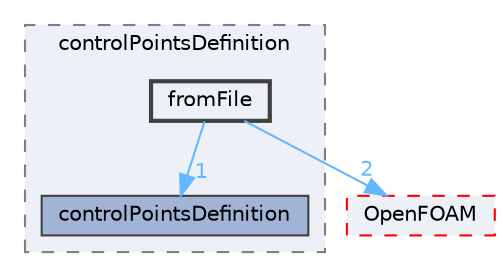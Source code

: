 digraph "src/optimisation/adjointOptimisation/adjoint/parameterization/NURBS/NURBS3DVolume/controlPointsDefinition/fromFile"
{
 // LATEX_PDF_SIZE
  bgcolor="transparent";
  edge [fontname=Helvetica,fontsize=10,labelfontname=Helvetica,labelfontsize=10];
  node [fontname=Helvetica,fontsize=10,shape=box,height=0.2,width=0.4];
  compound=true
  subgraph clusterdir_390a8c94c7f8df6137ee0cf11814cb76 {
    graph [ bgcolor="#edf0f7", pencolor="grey50", label="controlPointsDefinition", fontname=Helvetica,fontsize=10 style="filled,dashed", URL="dir_390a8c94c7f8df6137ee0cf11814cb76.html",tooltip=""]
  dir_917baed570c09728edb87e66cd6bb58e [label="controlPointsDefinition", fillcolor="#a2b4d6", color="grey25", style="filled", URL="dir_917baed570c09728edb87e66cd6bb58e.html",tooltip=""];
  dir_0f55c2461d2cbf53ff63eeb54a969ebf [label="fromFile", fillcolor="#edf0f7", color="grey25", style="filled,bold", URL="dir_0f55c2461d2cbf53ff63eeb54a969ebf.html",tooltip=""];
  }
  dir_c5473ff19b20e6ec4dfe5c310b3778a8 [label="OpenFOAM", fillcolor="#edf0f7", color="red", style="filled,dashed", URL="dir_c5473ff19b20e6ec4dfe5c310b3778a8.html",tooltip=""];
  dir_0f55c2461d2cbf53ff63eeb54a969ebf->dir_917baed570c09728edb87e66cd6bb58e [headlabel="1", labeldistance=1.5 headhref="dir_001502_000676.html" href="dir_001502_000676.html" color="steelblue1" fontcolor="steelblue1"];
  dir_0f55c2461d2cbf53ff63eeb54a969ebf->dir_c5473ff19b20e6ec4dfe5c310b3778a8 [headlabel="2", labeldistance=1.5 headhref="dir_001502_002695.html" href="dir_001502_002695.html" color="steelblue1" fontcolor="steelblue1"];
}
